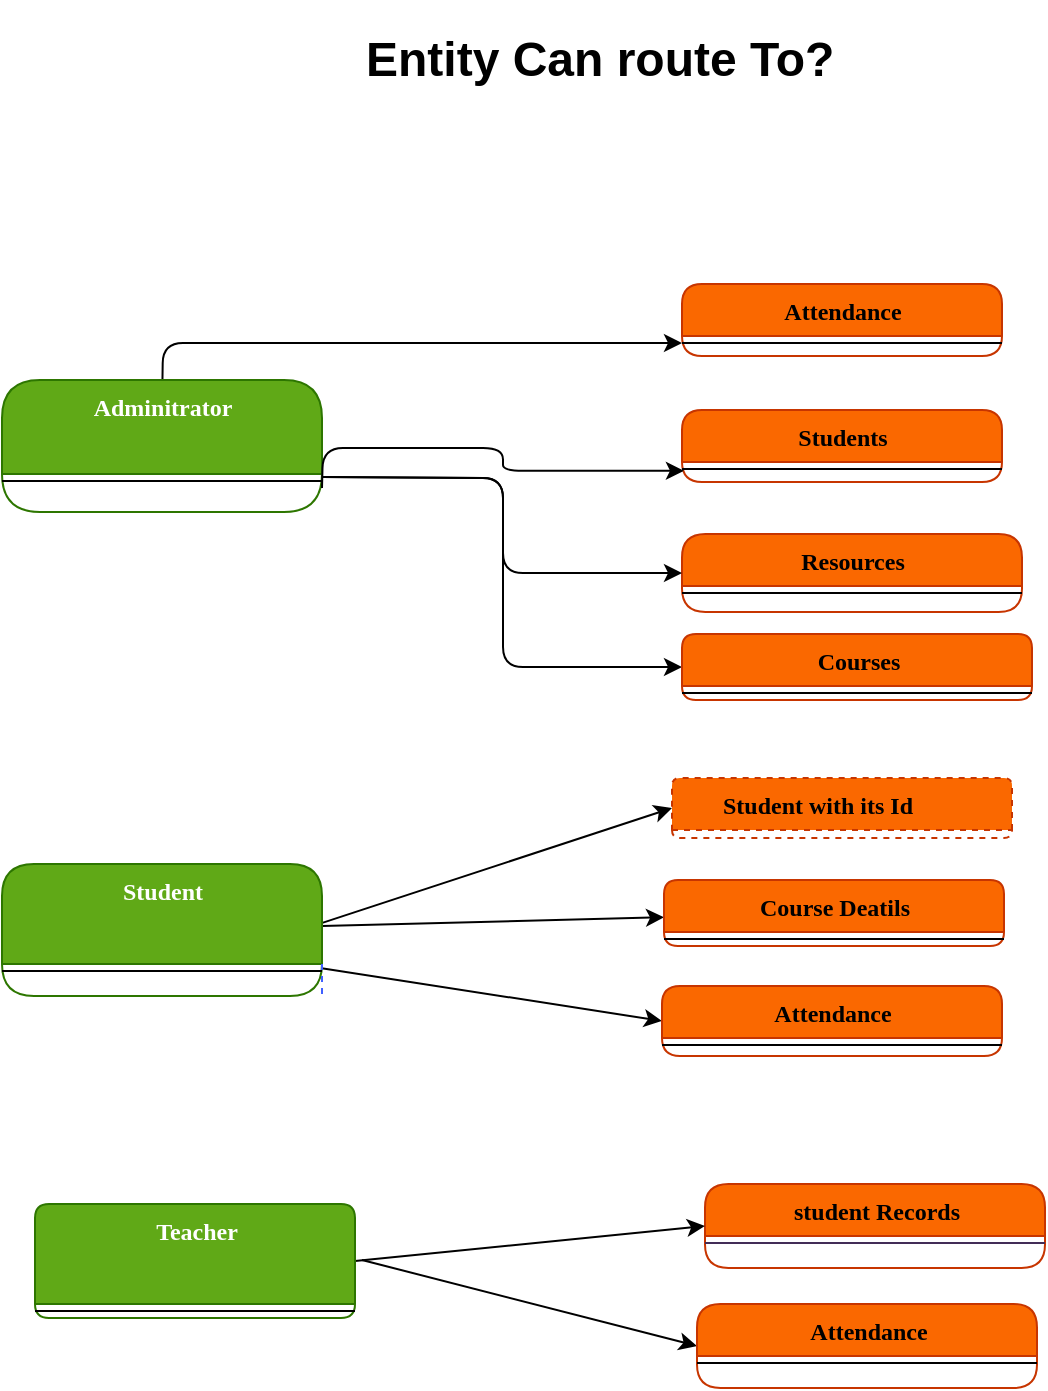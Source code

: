 <mxfile>
    <diagram name="Page-1" id="9f46799a-70d6-7492-0946-bef42562c5a5">
        <mxGraphModel dx="602" dy="1968" grid="1" gridSize="10" guides="1" tooltips="1" connect="1" arrows="1" fold="1" page="1" pageScale="1" pageWidth="1169" pageHeight="827" background="none" math="0" shadow="0">
            <root>
                <mxCell id="0"/>
                <mxCell id="1" parent="0"/>
                <mxCell id="Lzp1mvxc0gpNL2V6KAcX-24" style="edgeStyle=orthogonalEdgeStyle;rounded=1;orthogonalLoop=1;jettySize=auto;html=1;entryX=0;entryY=0.5;entryDx=0;entryDy=0;" parent="1" target="Lzp1mvxc0gpNL2V6KAcX-20" edge="1">
                    <mxGeometry relative="1" as="geometry">
                        <mxPoint x="300" y="-591.545" as="sourcePoint"/>
                    </mxGeometry>
                </mxCell>
                <mxCell id="Lzp1mvxc0gpNL2V6KAcX-27" style="edgeStyle=orthogonalEdgeStyle;rounded=1;orthogonalLoop=1;jettySize=auto;html=1;" parent="1" target="Lzp1mvxc0gpNL2V6KAcX-26" edge="1">
                    <mxGeometry relative="1" as="geometry">
                        <mxPoint x="220.0" y="-625" as="sourcePoint"/>
                    </mxGeometry>
                </mxCell>
                <mxCell id="78961159f06e98e8-17" value="Adminitrator" style="swimlane;html=1;fontStyle=1;align=center;verticalAlign=top;childLayout=stackLayout;horizontal=1;startSize=47;horizontalStack=0;resizeParent=1;resizeLast=0;collapsible=1;marginBottom=0;swimlaneFillColor=#ffffff;rounded=1;shadow=0;comic=0;labelBackgroundColor=none;strokeWidth=1;fillColor=#60a917;fontFamily=Verdana;fontSize=12;fontColor=#ffffff;strokeColor=#2D7600;" parent="1" vertex="1">
                    <mxGeometry x="140" y="-640" width="160" height="66" as="geometry"/>
                </mxCell>
                <mxCell id="78961159f06e98e8-19" value="" style="line;html=1;strokeWidth=1;fillColor=none;align=left;verticalAlign=middle;spacingTop=-1;spacingLeft=3;spacingRight=3;rotatable=0;labelPosition=right;points=[];portConstraint=eastwest;rounded=1;" parent="78961159f06e98e8-17" vertex="1">
                    <mxGeometry y="47" width="160" height="7" as="geometry"/>
                </mxCell>
                <mxCell id="78961159f06e98e8-30" value="Students" style="swimlane;html=1;fontStyle=1;align=center;verticalAlign=top;childLayout=stackLayout;horizontal=1;startSize=26;horizontalStack=0;resizeParent=1;resizeLast=0;collapsible=1;marginBottom=0;swimlaneFillColor=#ffffff;rounded=1;shadow=0;comic=0;labelBackgroundColor=none;strokeWidth=1;fillColor=#fa6800;fontFamily=Verdana;fontSize=12;fontColor=#000000;strokeColor=#C73500;" parent="1" vertex="1">
                    <mxGeometry x="480" y="-625" width="160" height="36" as="geometry"/>
                </mxCell>
                <mxCell id="78961159f06e98e8-38" value="" style="line;html=1;strokeWidth=1;fillColor=none;align=left;verticalAlign=middle;spacingTop=-1;spacingLeft=3;spacingRight=3;rotatable=0;labelPosition=right;points=[];portConstraint=eastwest;rounded=1;" parent="78961159f06e98e8-30" vertex="1">
                    <mxGeometry y="26" width="160" height="7" as="geometry"/>
                </mxCell>
                <mxCell id="Lzp1mvxc0gpNL2V6KAcX-1" value="Student with its Id&lt;span style=&quot;white-space: pre;&quot;&gt;&#9;&lt;/span&gt;" style="swimlane;html=1;fontStyle=1;align=center;verticalAlign=top;childLayout=stackLayout;horizontal=1;startSize=26;horizontalStack=0;resizeParent=1;resizeLast=0;collapsible=1;marginBottom=0;swimlaneFillColor=#ffffff;rounded=1;shadow=0;comic=0;labelBackgroundColor=none;strokeWidth=1;fillColor=#fa6800;fontFamily=Verdana;fontSize=12;fontColor=#000000;strokeColor=#C73500;dashed=1;" parent="1" vertex="1" collapsed="1">
                    <mxGeometry x="475" y="-441" width="170" height="30" as="geometry">
                        <mxRectangle x="475" y="-441" width="170" height="33" as="alternateBounds"/>
                    </mxGeometry>
                </mxCell>
                <mxCell id="Lzp1mvxc0gpNL2V6KAcX-2" value="" style="line;html=1;strokeWidth=1;fillColor=none;align=left;verticalAlign=middle;spacingTop=-1;spacingLeft=3;spacingRight=3;rotatable=0;labelPosition=right;points=[];portConstraint=eastwest;rounded=1;" parent="Lzp1mvxc0gpNL2V6KAcX-1" vertex="1">
                    <mxGeometry y="26" width="170" height="7" as="geometry"/>
                </mxCell>
                <mxCell id="Lzp1mvxc0gpNL2V6KAcX-4" style="edgeStyle=orthogonalEdgeStyle;rounded=1;orthogonalLoop=1;jettySize=auto;html=1;entryX=0.006;entryY=0.625;entryDx=0;entryDy=0;entryPerimeter=0;" parent="1" target="78961159f06e98e8-38" edge="1">
                    <mxGeometry relative="1" as="geometry">
                        <mxPoint x="300" y="-586" as="sourcePoint"/>
                    </mxGeometry>
                </mxCell>
                <mxCell id="Lzp1mvxc0gpNL2V6KAcX-5" value="Resources" style="swimlane;html=1;fontStyle=1;align=center;verticalAlign=top;childLayout=stackLayout;horizontal=1;startSize=26;horizontalStack=0;resizeParent=1;resizeLast=0;collapsible=1;marginBottom=0;swimlaneFillColor=#ffffff;rounded=1;shadow=0;comic=0;labelBackgroundColor=none;strokeWidth=1;fillColor=#fa6800;fontFamily=Verdana;fontSize=12;fontColor=#000000;strokeColor=#C73500;" parent="1" vertex="1">
                    <mxGeometry x="480" y="-563" width="170" height="39" as="geometry"/>
                </mxCell>
                <mxCell id="Lzp1mvxc0gpNL2V6KAcX-6" value="" style="line;html=1;strokeWidth=1;fillColor=none;align=left;verticalAlign=middle;spacingTop=-1;spacingLeft=3;spacingRight=3;rotatable=0;labelPosition=right;points=[];portConstraint=eastwest;rounded=1;" parent="Lzp1mvxc0gpNL2V6KAcX-5" vertex="1">
                    <mxGeometry y="26" width="170" height="7" as="geometry"/>
                </mxCell>
                <mxCell id="Lzp1mvxc0gpNL2V6KAcX-10" style="edgeStyle=orthogonalEdgeStyle;rounded=1;orthogonalLoop=1;jettySize=auto;html=1;entryX=0;entryY=0.5;entryDx=0;entryDy=0;exitX=1;exitY=0.5;exitDx=0;exitDy=0;" parent="1" target="Lzp1mvxc0gpNL2V6KAcX-5" edge="1">
                    <mxGeometry relative="1" as="geometry">
                        <mxPoint x="300" y="-591.5" as="sourcePoint"/>
                    </mxGeometry>
                </mxCell>
                <mxCell id="Lzp1mvxc0gpNL2V6KAcX-20" value="Courses" style="swimlane;html=1;fontStyle=1;align=center;verticalAlign=top;childLayout=stackLayout;horizontal=1;startSize=26;horizontalStack=0;resizeParent=1;resizeLast=0;collapsible=1;marginBottom=0;swimlaneFillColor=#ffffff;rounded=1;shadow=0;comic=0;labelBackgroundColor=none;strokeWidth=1;fillColor=#fa6800;fontFamily=Verdana;fontSize=12;fontColor=#000000;strokeColor=#C73500;" parent="1" vertex="1">
                    <mxGeometry x="480" y="-513" width="175" height="33" as="geometry"/>
                </mxCell>
                <mxCell id="Lzp1mvxc0gpNL2V6KAcX-21" value="" style="line;html=1;strokeWidth=1;fillColor=none;align=left;verticalAlign=middle;spacingTop=-1;spacingLeft=3;spacingRight=3;rotatable=0;labelPosition=right;points=[];portConstraint=eastwest;rounded=1;" parent="Lzp1mvxc0gpNL2V6KAcX-20" vertex="1">
                    <mxGeometry y="26" width="175" height="7" as="geometry"/>
                </mxCell>
                <mxCell id="Lzp1mvxc0gpNL2V6KAcX-25" value="Attendance" style="swimlane;html=1;fontStyle=1;align=center;verticalAlign=top;childLayout=stackLayout;horizontal=1;startSize=26;horizontalStack=0;resizeParent=1;resizeLast=0;collapsible=1;marginBottom=0;swimlaneFillColor=#ffffff;rounded=1;shadow=0;comic=0;labelBackgroundColor=none;strokeWidth=1;fillColor=#fa6800;fontFamily=Verdana;fontSize=12;fontColor=#000000;strokeColor=#C73500;" parent="1" vertex="1">
                    <mxGeometry x="480" y="-688" width="160" height="36" as="geometry"/>
                </mxCell>
                <mxCell id="Lzp1mvxc0gpNL2V6KAcX-26" value="" style="line;html=1;strokeWidth=1;fillColor=none;align=left;verticalAlign=middle;spacingTop=-1;spacingLeft=3;spacingRight=3;rotatable=0;labelPosition=right;points=[];portConstraint=eastwest;rounded=1;" parent="Lzp1mvxc0gpNL2V6KAcX-25" vertex="1">
                    <mxGeometry y="26" width="160" height="7" as="geometry"/>
                </mxCell>
                <mxCell id="8" style="edgeStyle=none;html=1;entryX=0;entryY=0.5;entryDx=0;entryDy=0;" edge="1" parent="1" target="Lzp1mvxc0gpNL2V6KAcX-1">
                    <mxGeometry relative="1" as="geometry">
                        <mxPoint x="291" y="-365.561" as="sourcePoint"/>
                    </mxGeometry>
                </mxCell>
                <mxCell id="9" style="edgeStyle=none;html=1;entryX=0;entryY=0.5;entryDx=0;entryDy=0;" edge="1" parent="1" target="10">
                    <mxGeometry relative="1" as="geometry">
                        <mxPoint x="521" y="-308.0" as="targetPoint"/>
                        <mxPoint x="291" y="-347.269" as="sourcePoint"/>
                    </mxGeometry>
                </mxCell>
                <mxCell id="10" value="Attendance" style="swimlane;html=1;fontStyle=1;align=center;verticalAlign=top;childLayout=stackLayout;horizontal=1;startSize=26;horizontalStack=0;resizeParent=1;resizeLast=0;collapsible=1;marginBottom=0;swimlaneFillColor=#ffffff;rounded=1;shadow=0;comic=0;labelBackgroundColor=none;strokeWidth=1;fillColor=#fa6800;fontFamily=Verdana;fontSize=12;fontColor=#000000;strokeColor=#C73500;" vertex="1" parent="1">
                    <mxGeometry x="470" y="-337" width="170" height="35" as="geometry"/>
                </mxCell>
                <mxCell id="11" value="" style="line;html=1;strokeWidth=1;fillColor=none;align=left;verticalAlign=middle;spacingTop=-1;spacingLeft=3;spacingRight=3;rotatable=0;labelPosition=right;points=[];portConstraint=eastwest;rounded=1;" vertex="1" parent="10">
                    <mxGeometry y="26" width="170" height="7" as="geometry"/>
                </mxCell>
                <mxCell id="60" style="edgeStyle=none;html=1;" edge="1" parent="1" source="6" target="24">
                    <mxGeometry relative="1" as="geometry"/>
                </mxCell>
                <mxCell id="6" value="Student" style="swimlane;html=1;fontStyle=1;align=center;verticalAlign=top;childLayout=stackLayout;horizontal=1;startSize=50;horizontalStack=0;resizeParent=1;resizeLast=0;collapsible=1;marginBottom=0;swimlaneFillColor=#ffffff;rounded=1;shadow=0;comic=0;labelBackgroundColor=none;strokeWidth=1;fillColor=#60a917;fontFamily=Verdana;fontSize=12;fontColor=#ffffff;strokeColor=#2D7600;separatorColor=#4060FF;" vertex="1" parent="1">
                    <mxGeometry x="140" y="-398" width="160" height="66" as="geometry"/>
                </mxCell>
                <mxCell id="7" value="" style="line;html=1;strokeWidth=1;fillColor=none;align=left;verticalAlign=middle;spacingTop=-1;spacingLeft=3;spacingRight=3;rotatable=0;labelPosition=right;points=[];portConstraint=eastwest;rounded=1;" vertex="1" parent="6">
                    <mxGeometry y="50" width="160" height="7" as="geometry"/>
                </mxCell>
                <mxCell id="12" value="&lt;h1&gt;Entity Can route To?&lt;/h1&gt;" style="text;html=1;strokeColor=none;fillColor=none;spacing=5;spacingTop=-20;whiteSpace=wrap;overflow=hidden;rounded=0;" vertex="1" parent="1">
                    <mxGeometry x="316.5" y="-820" width="300" height="119" as="geometry"/>
                </mxCell>
                <mxCell id="13" value="student Records" style="swimlane;html=1;fontStyle=1;align=center;verticalAlign=top;childLayout=stackLayout;horizontal=1;startSize=26;horizontalStack=0;resizeParent=1;resizeLast=0;collapsible=1;marginBottom=0;swimlaneFillColor=#ffffff;rounded=1;shadow=0;comic=0;labelBackgroundColor=none;strokeWidth=1;fillColor=#fa6800;fontFamily=Verdana;fontSize=12;fontColor=#000000;strokeColor=#C73500;" vertex="1" parent="1">
                    <mxGeometry x="491.5" y="-238" width="170" height="42" as="geometry"/>
                </mxCell>
                <mxCell id="14" value="" style="line;html=1;strokeWidth=1;fillColor=#76608a;align=left;verticalAlign=middle;spacingTop=-1;spacingLeft=3;spacingRight=3;rotatable=0;labelPosition=right;points=[];portConstraint=eastwest;rounded=1;fontColor=#ffffff;strokeColor=#432D57;" vertex="1" parent="13">
                    <mxGeometry y="26" width="170" height="7" as="geometry"/>
                </mxCell>
                <mxCell id="15" style="edgeStyle=none;html=1;entryX=0;entryY=0.5;entryDx=0;entryDy=0;exitX=1;exitY=0.5;exitDx=0;exitDy=0;" edge="1" parent="1" target="13" source="19">
                    <mxGeometry relative="1" as="geometry">
                        <mxPoint x="307.5" y="-225.561" as="sourcePoint"/>
                    </mxGeometry>
                </mxCell>
                <mxCell id="16" style="edgeStyle=none;html=1;entryX=0;entryY=0.5;entryDx=0;entryDy=0;" edge="1" parent="1" target="17">
                    <mxGeometry relative="1" as="geometry">
                        <mxPoint x="537.5" y="-168.0" as="targetPoint"/>
                        <mxPoint x="320" y="-200" as="sourcePoint"/>
                    </mxGeometry>
                </mxCell>
                <mxCell id="17" value="Attendance" style="swimlane;html=1;fontStyle=1;align=center;verticalAlign=top;childLayout=stackLayout;horizontal=1;startSize=26;horizontalStack=0;resizeParent=1;resizeLast=0;collapsible=1;marginBottom=0;swimlaneFillColor=#ffffff;rounded=1;shadow=0;comic=0;labelBackgroundColor=none;strokeWidth=1;fillColor=#fa6800;fontFamily=Verdana;fontSize=12;fontColor=#000000;strokeColor=#C73500;" vertex="1" parent="1">
                    <mxGeometry x="487.5" y="-178" width="170" height="42" as="geometry"/>
                </mxCell>
                <mxCell id="18" value="" style="line;html=1;strokeWidth=1;fillColor=none;align=left;verticalAlign=middle;spacingTop=-1;spacingLeft=3;spacingRight=3;rotatable=0;labelPosition=right;points=[];portConstraint=eastwest;rounded=1;" vertex="1" parent="17">
                    <mxGeometry y="26" width="170" height="7" as="geometry"/>
                </mxCell>
                <mxCell id="19" value="Teacher" style="swimlane;html=1;fontStyle=1;align=center;verticalAlign=top;childLayout=stackLayout;horizontal=1;startSize=50;horizontalStack=0;resizeParent=1;resizeLast=0;collapsible=1;marginBottom=0;swimlaneFillColor=#ffffff;rounded=1;shadow=0;comic=0;labelBackgroundColor=none;strokeWidth=1;fillColor=#60a917;fontFamily=Verdana;fontSize=12;fontColor=#ffffff;strokeColor=#2D7600;" vertex="1" parent="1">
                    <mxGeometry x="156.5" y="-228" width="160" height="57" as="geometry"/>
                </mxCell>
                <mxCell id="20" value="" style="line;html=1;strokeWidth=1;fillColor=none;align=left;verticalAlign=middle;spacingTop=-1;spacingLeft=3;spacingRight=3;rotatable=0;labelPosition=right;points=[];portConstraint=eastwest;rounded=1;" vertex="1" parent="19">
                    <mxGeometry y="50" width="160" height="7" as="geometry"/>
                </mxCell>
                <mxCell id="24" value="Course Deatils" style="swimlane;html=1;fontStyle=1;align=center;verticalAlign=top;childLayout=stackLayout;horizontal=1;startSize=26;horizontalStack=0;resizeParent=1;resizeLast=0;collapsible=1;marginBottom=0;swimlaneFillColor=#ffffff;rounded=1;shadow=0;comic=0;labelBackgroundColor=none;strokeWidth=1;fillColor=#fa6800;fontFamily=Verdana;fontSize=12;fontColor=#000000;strokeColor=#C73500;" vertex="1" parent="1">
                    <mxGeometry x="471" y="-390" width="170" height="33" as="geometry"/>
                </mxCell>
                <mxCell id="25" value="" style="line;html=1;strokeWidth=1;fillColor=none;align=left;verticalAlign=middle;spacingTop=-1;spacingLeft=3;spacingRight=3;rotatable=0;labelPosition=right;points=[];portConstraint=eastwest;rounded=1;" vertex="1" parent="24">
                    <mxGeometry y="26" width="170" height="7" as="geometry"/>
                </mxCell>
            </root>
        </mxGraphModel>
    </diagram>
</mxfile>